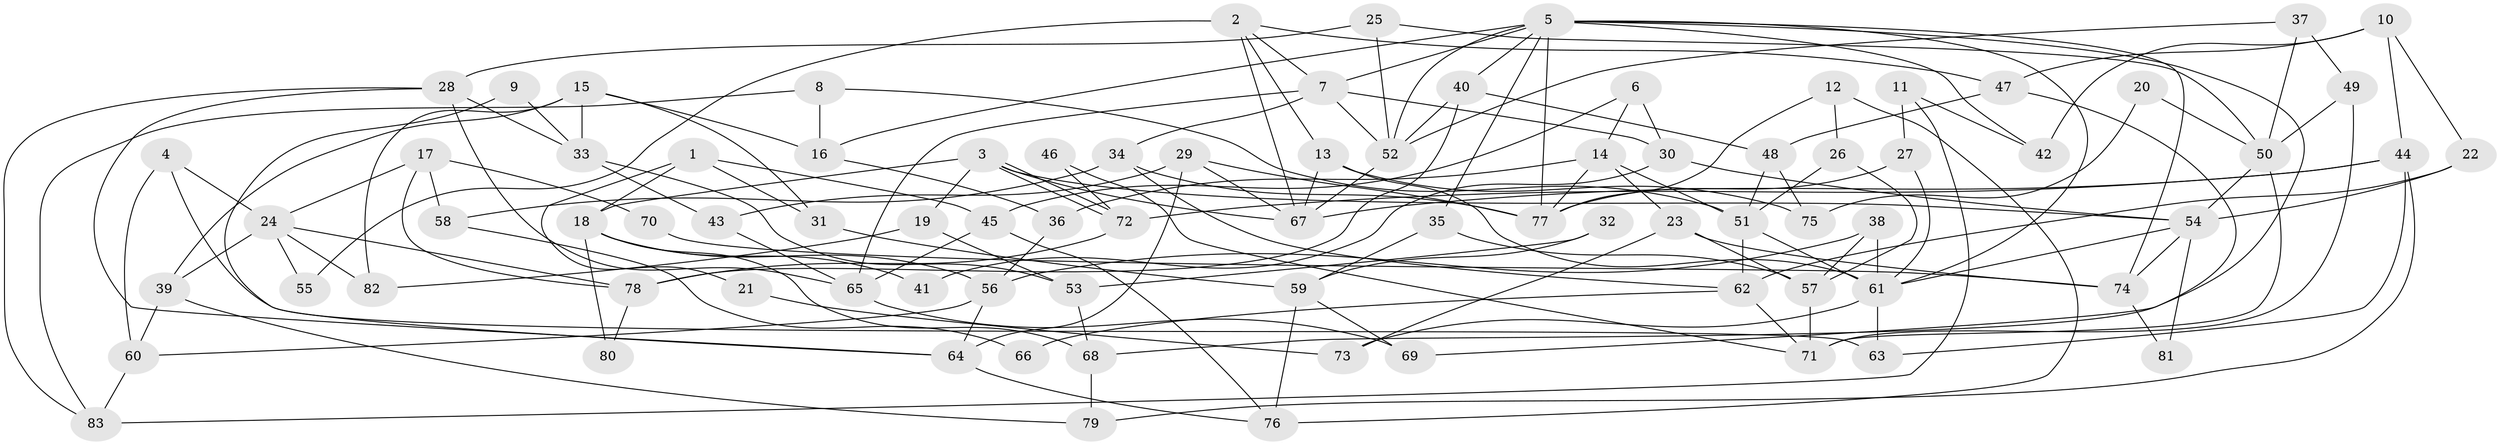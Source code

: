 // coarse degree distribution, {4: 0.19607843137254902, 5: 0.21568627450980393, 6: 0.17647058823529413, 10: 0.0392156862745098, 3: 0.1568627450980392, 8: 0.0196078431372549, 7: 0.11764705882352941, 9: 0.0196078431372549, 2: 0.058823529411764705}
// Generated by graph-tools (version 1.1) at 2025/52/02/27/25 19:52:08]
// undirected, 83 vertices, 166 edges
graph export_dot {
graph [start="1"]
  node [color=gray90,style=filled];
  1;
  2;
  3;
  4;
  5;
  6;
  7;
  8;
  9;
  10;
  11;
  12;
  13;
  14;
  15;
  16;
  17;
  18;
  19;
  20;
  21;
  22;
  23;
  24;
  25;
  26;
  27;
  28;
  29;
  30;
  31;
  32;
  33;
  34;
  35;
  36;
  37;
  38;
  39;
  40;
  41;
  42;
  43;
  44;
  45;
  46;
  47;
  48;
  49;
  50;
  51;
  52;
  53;
  54;
  55;
  56;
  57;
  58;
  59;
  60;
  61;
  62;
  63;
  64;
  65;
  66;
  67;
  68;
  69;
  70;
  71;
  72;
  73;
  74;
  75;
  76;
  77;
  78;
  79;
  80;
  81;
  82;
  83;
  1 -- 45;
  1 -- 31;
  1 -- 18;
  1 -- 21;
  2 -- 13;
  2 -- 67;
  2 -- 7;
  2 -- 47;
  2 -- 55;
  3 -- 72;
  3 -- 72;
  3 -- 18;
  3 -- 19;
  3 -- 54;
  3 -- 67;
  4 -- 60;
  4 -- 24;
  4 -- 63;
  5 -- 77;
  5 -- 52;
  5 -- 7;
  5 -- 16;
  5 -- 35;
  5 -- 40;
  5 -- 42;
  5 -- 61;
  5 -- 68;
  5 -- 74;
  6 -- 30;
  6 -- 14;
  6 -- 45;
  7 -- 30;
  7 -- 34;
  7 -- 52;
  7 -- 65;
  8 -- 51;
  8 -- 83;
  8 -- 16;
  9 -- 64;
  9 -- 33;
  10 -- 44;
  10 -- 47;
  10 -- 22;
  10 -- 42;
  11 -- 42;
  11 -- 27;
  11 -- 83;
  12 -- 76;
  12 -- 77;
  12 -- 26;
  13 -- 67;
  13 -- 61;
  13 -- 75;
  14 -- 51;
  14 -- 36;
  14 -- 23;
  14 -- 77;
  15 -- 39;
  15 -- 16;
  15 -- 31;
  15 -- 33;
  15 -- 82;
  16 -- 36;
  17 -- 24;
  17 -- 78;
  17 -- 58;
  17 -- 70;
  18 -- 56;
  18 -- 41;
  18 -- 68;
  18 -- 80;
  19 -- 53;
  19 -- 82;
  20 -- 75;
  20 -- 50;
  21 -- 73;
  22 -- 54;
  22 -- 62;
  23 -- 74;
  23 -- 57;
  23 -- 73;
  24 -- 82;
  24 -- 78;
  24 -- 39;
  24 -- 55;
  25 -- 28;
  25 -- 52;
  25 -- 50;
  26 -- 51;
  26 -- 57;
  27 -- 61;
  27 -- 77;
  28 -- 65;
  28 -- 33;
  28 -- 64;
  28 -- 83;
  29 -- 64;
  29 -- 77;
  29 -- 43;
  29 -- 67;
  30 -- 54;
  30 -- 41;
  31 -- 59;
  32 -- 53;
  32 -- 59;
  33 -- 43;
  33 -- 53;
  34 -- 62;
  34 -- 58;
  34 -- 77;
  35 -- 57;
  35 -- 59;
  36 -- 56;
  37 -- 52;
  37 -- 50;
  37 -- 49;
  38 -- 61;
  38 -- 57;
  38 -- 56;
  39 -- 79;
  39 -- 60;
  40 -- 52;
  40 -- 48;
  40 -- 78;
  43 -- 65;
  44 -- 63;
  44 -- 67;
  44 -- 72;
  44 -- 79;
  45 -- 76;
  45 -- 65;
  46 -- 71;
  46 -- 72;
  47 -- 48;
  47 -- 69;
  48 -- 51;
  48 -- 75;
  49 -- 50;
  49 -- 71;
  50 -- 71;
  50 -- 54;
  51 -- 62;
  51 -- 61;
  52 -- 67;
  53 -- 68;
  54 -- 61;
  54 -- 74;
  54 -- 81;
  56 -- 60;
  56 -- 64;
  57 -- 71;
  58 -- 66;
  59 -- 69;
  59 -- 76;
  60 -- 83;
  61 -- 63;
  61 -- 73;
  62 -- 71;
  62 -- 66;
  64 -- 76;
  65 -- 69;
  68 -- 79;
  70 -- 74;
  72 -- 78;
  74 -- 81;
  78 -- 80;
}
